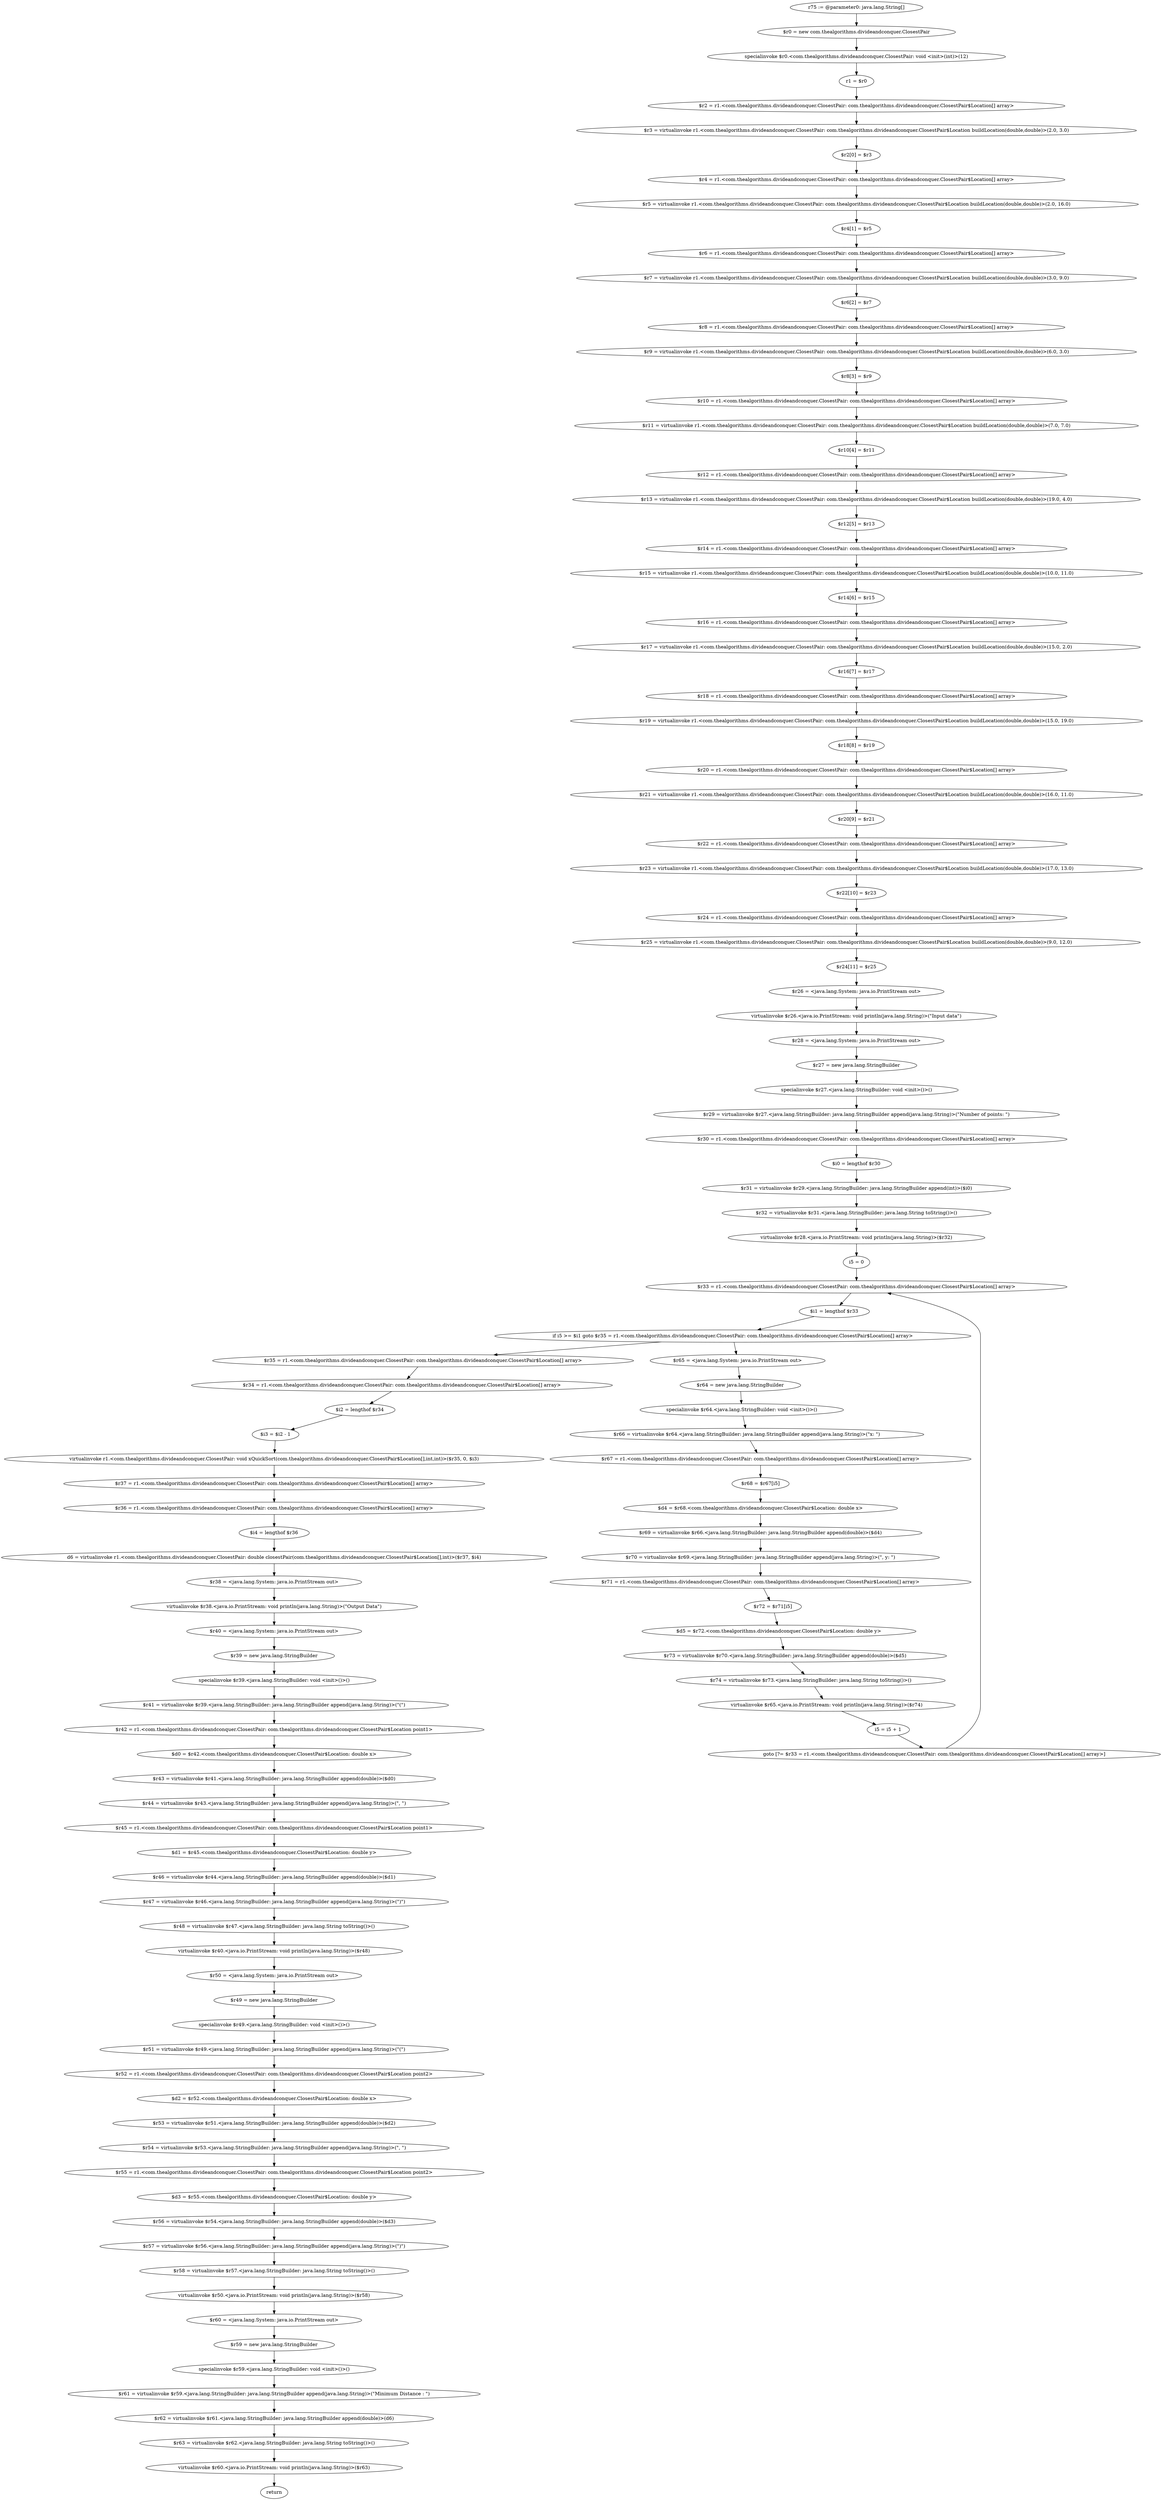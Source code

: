 digraph "unitGraph" {
    "r75 := @parameter0: java.lang.String[]"
    "$r0 = new com.thealgorithms.divideandconquer.ClosestPair"
    "specialinvoke $r0.<com.thealgorithms.divideandconquer.ClosestPair: void <init>(int)>(12)"
    "r1 = $r0"
    "$r2 = r1.<com.thealgorithms.divideandconquer.ClosestPair: com.thealgorithms.divideandconquer.ClosestPair$Location[] array>"
    "$r3 = virtualinvoke r1.<com.thealgorithms.divideandconquer.ClosestPair: com.thealgorithms.divideandconquer.ClosestPair$Location buildLocation(double,double)>(2.0, 3.0)"
    "$r2[0] = $r3"
    "$r4 = r1.<com.thealgorithms.divideandconquer.ClosestPair: com.thealgorithms.divideandconquer.ClosestPair$Location[] array>"
    "$r5 = virtualinvoke r1.<com.thealgorithms.divideandconquer.ClosestPair: com.thealgorithms.divideandconquer.ClosestPair$Location buildLocation(double,double)>(2.0, 16.0)"
    "$r4[1] = $r5"
    "$r6 = r1.<com.thealgorithms.divideandconquer.ClosestPair: com.thealgorithms.divideandconquer.ClosestPair$Location[] array>"
    "$r7 = virtualinvoke r1.<com.thealgorithms.divideandconquer.ClosestPair: com.thealgorithms.divideandconquer.ClosestPair$Location buildLocation(double,double)>(3.0, 9.0)"
    "$r6[2] = $r7"
    "$r8 = r1.<com.thealgorithms.divideandconquer.ClosestPair: com.thealgorithms.divideandconquer.ClosestPair$Location[] array>"
    "$r9 = virtualinvoke r1.<com.thealgorithms.divideandconquer.ClosestPair: com.thealgorithms.divideandconquer.ClosestPair$Location buildLocation(double,double)>(6.0, 3.0)"
    "$r8[3] = $r9"
    "$r10 = r1.<com.thealgorithms.divideandconquer.ClosestPair: com.thealgorithms.divideandconquer.ClosestPair$Location[] array>"
    "$r11 = virtualinvoke r1.<com.thealgorithms.divideandconquer.ClosestPair: com.thealgorithms.divideandconquer.ClosestPair$Location buildLocation(double,double)>(7.0, 7.0)"
    "$r10[4] = $r11"
    "$r12 = r1.<com.thealgorithms.divideandconquer.ClosestPair: com.thealgorithms.divideandconquer.ClosestPair$Location[] array>"
    "$r13 = virtualinvoke r1.<com.thealgorithms.divideandconquer.ClosestPair: com.thealgorithms.divideandconquer.ClosestPair$Location buildLocation(double,double)>(19.0, 4.0)"
    "$r12[5] = $r13"
    "$r14 = r1.<com.thealgorithms.divideandconquer.ClosestPair: com.thealgorithms.divideandconquer.ClosestPair$Location[] array>"
    "$r15 = virtualinvoke r1.<com.thealgorithms.divideandconquer.ClosestPair: com.thealgorithms.divideandconquer.ClosestPair$Location buildLocation(double,double)>(10.0, 11.0)"
    "$r14[6] = $r15"
    "$r16 = r1.<com.thealgorithms.divideandconquer.ClosestPair: com.thealgorithms.divideandconquer.ClosestPair$Location[] array>"
    "$r17 = virtualinvoke r1.<com.thealgorithms.divideandconquer.ClosestPair: com.thealgorithms.divideandconquer.ClosestPair$Location buildLocation(double,double)>(15.0, 2.0)"
    "$r16[7] = $r17"
    "$r18 = r1.<com.thealgorithms.divideandconquer.ClosestPair: com.thealgorithms.divideandconquer.ClosestPair$Location[] array>"
    "$r19 = virtualinvoke r1.<com.thealgorithms.divideandconquer.ClosestPair: com.thealgorithms.divideandconquer.ClosestPair$Location buildLocation(double,double)>(15.0, 19.0)"
    "$r18[8] = $r19"
    "$r20 = r1.<com.thealgorithms.divideandconquer.ClosestPair: com.thealgorithms.divideandconquer.ClosestPair$Location[] array>"
    "$r21 = virtualinvoke r1.<com.thealgorithms.divideandconquer.ClosestPair: com.thealgorithms.divideandconquer.ClosestPair$Location buildLocation(double,double)>(16.0, 11.0)"
    "$r20[9] = $r21"
    "$r22 = r1.<com.thealgorithms.divideandconquer.ClosestPair: com.thealgorithms.divideandconquer.ClosestPair$Location[] array>"
    "$r23 = virtualinvoke r1.<com.thealgorithms.divideandconquer.ClosestPair: com.thealgorithms.divideandconquer.ClosestPair$Location buildLocation(double,double)>(17.0, 13.0)"
    "$r22[10] = $r23"
    "$r24 = r1.<com.thealgorithms.divideandconquer.ClosestPair: com.thealgorithms.divideandconquer.ClosestPair$Location[] array>"
    "$r25 = virtualinvoke r1.<com.thealgorithms.divideandconquer.ClosestPair: com.thealgorithms.divideandconquer.ClosestPair$Location buildLocation(double,double)>(9.0, 12.0)"
    "$r24[11] = $r25"
    "$r26 = <java.lang.System: java.io.PrintStream out>"
    "virtualinvoke $r26.<java.io.PrintStream: void println(java.lang.String)>(\"Input data\")"
    "$r28 = <java.lang.System: java.io.PrintStream out>"
    "$r27 = new java.lang.StringBuilder"
    "specialinvoke $r27.<java.lang.StringBuilder: void <init>()>()"
    "$r29 = virtualinvoke $r27.<java.lang.StringBuilder: java.lang.StringBuilder append(java.lang.String)>(\"Number of points: \")"
    "$r30 = r1.<com.thealgorithms.divideandconquer.ClosestPair: com.thealgorithms.divideandconquer.ClosestPair$Location[] array>"
    "$i0 = lengthof $r30"
    "$r31 = virtualinvoke $r29.<java.lang.StringBuilder: java.lang.StringBuilder append(int)>($i0)"
    "$r32 = virtualinvoke $r31.<java.lang.StringBuilder: java.lang.String toString()>()"
    "virtualinvoke $r28.<java.io.PrintStream: void println(java.lang.String)>($r32)"
    "i5 = 0"
    "$r33 = r1.<com.thealgorithms.divideandconquer.ClosestPair: com.thealgorithms.divideandconquer.ClosestPair$Location[] array>"
    "$i1 = lengthof $r33"
    "if i5 >= $i1 goto $r35 = r1.<com.thealgorithms.divideandconquer.ClosestPair: com.thealgorithms.divideandconquer.ClosestPair$Location[] array>"
    "$r65 = <java.lang.System: java.io.PrintStream out>"
    "$r64 = new java.lang.StringBuilder"
    "specialinvoke $r64.<java.lang.StringBuilder: void <init>()>()"
    "$r66 = virtualinvoke $r64.<java.lang.StringBuilder: java.lang.StringBuilder append(java.lang.String)>(\"x: \")"
    "$r67 = r1.<com.thealgorithms.divideandconquer.ClosestPair: com.thealgorithms.divideandconquer.ClosestPair$Location[] array>"
    "$r68 = $r67[i5]"
    "$d4 = $r68.<com.thealgorithms.divideandconquer.ClosestPair$Location: double x>"
    "$r69 = virtualinvoke $r66.<java.lang.StringBuilder: java.lang.StringBuilder append(double)>($d4)"
    "$r70 = virtualinvoke $r69.<java.lang.StringBuilder: java.lang.StringBuilder append(java.lang.String)>(\", y: \")"
    "$r71 = r1.<com.thealgorithms.divideandconquer.ClosestPair: com.thealgorithms.divideandconquer.ClosestPair$Location[] array>"
    "$r72 = $r71[i5]"
    "$d5 = $r72.<com.thealgorithms.divideandconquer.ClosestPair$Location: double y>"
    "$r73 = virtualinvoke $r70.<java.lang.StringBuilder: java.lang.StringBuilder append(double)>($d5)"
    "$r74 = virtualinvoke $r73.<java.lang.StringBuilder: java.lang.String toString()>()"
    "virtualinvoke $r65.<java.io.PrintStream: void println(java.lang.String)>($r74)"
    "i5 = i5 + 1"
    "goto [?= $r33 = r1.<com.thealgorithms.divideandconquer.ClosestPair: com.thealgorithms.divideandconquer.ClosestPair$Location[] array>]"
    "$r35 = r1.<com.thealgorithms.divideandconquer.ClosestPair: com.thealgorithms.divideandconquer.ClosestPair$Location[] array>"
    "$r34 = r1.<com.thealgorithms.divideandconquer.ClosestPair: com.thealgorithms.divideandconquer.ClosestPair$Location[] array>"
    "$i2 = lengthof $r34"
    "$i3 = $i2 - 1"
    "virtualinvoke r1.<com.thealgorithms.divideandconquer.ClosestPair: void xQuickSort(com.thealgorithms.divideandconquer.ClosestPair$Location[],int,int)>($r35, 0, $i3)"
    "$r37 = r1.<com.thealgorithms.divideandconquer.ClosestPair: com.thealgorithms.divideandconquer.ClosestPair$Location[] array>"
    "$r36 = r1.<com.thealgorithms.divideandconquer.ClosestPair: com.thealgorithms.divideandconquer.ClosestPair$Location[] array>"
    "$i4 = lengthof $r36"
    "d6 = virtualinvoke r1.<com.thealgorithms.divideandconquer.ClosestPair: double closestPair(com.thealgorithms.divideandconquer.ClosestPair$Location[],int)>($r37, $i4)"
    "$r38 = <java.lang.System: java.io.PrintStream out>"
    "virtualinvoke $r38.<java.io.PrintStream: void println(java.lang.String)>(\"Output Data\")"
    "$r40 = <java.lang.System: java.io.PrintStream out>"
    "$r39 = new java.lang.StringBuilder"
    "specialinvoke $r39.<java.lang.StringBuilder: void <init>()>()"
    "$r41 = virtualinvoke $r39.<java.lang.StringBuilder: java.lang.StringBuilder append(java.lang.String)>(\"(\")"
    "$r42 = r1.<com.thealgorithms.divideandconquer.ClosestPair: com.thealgorithms.divideandconquer.ClosestPair$Location point1>"
    "$d0 = $r42.<com.thealgorithms.divideandconquer.ClosestPair$Location: double x>"
    "$r43 = virtualinvoke $r41.<java.lang.StringBuilder: java.lang.StringBuilder append(double)>($d0)"
    "$r44 = virtualinvoke $r43.<java.lang.StringBuilder: java.lang.StringBuilder append(java.lang.String)>(\", \")"
    "$r45 = r1.<com.thealgorithms.divideandconquer.ClosestPair: com.thealgorithms.divideandconquer.ClosestPair$Location point1>"
    "$d1 = $r45.<com.thealgorithms.divideandconquer.ClosestPair$Location: double y>"
    "$r46 = virtualinvoke $r44.<java.lang.StringBuilder: java.lang.StringBuilder append(double)>($d1)"
    "$r47 = virtualinvoke $r46.<java.lang.StringBuilder: java.lang.StringBuilder append(java.lang.String)>(\")\")"
    "$r48 = virtualinvoke $r47.<java.lang.StringBuilder: java.lang.String toString()>()"
    "virtualinvoke $r40.<java.io.PrintStream: void println(java.lang.String)>($r48)"
    "$r50 = <java.lang.System: java.io.PrintStream out>"
    "$r49 = new java.lang.StringBuilder"
    "specialinvoke $r49.<java.lang.StringBuilder: void <init>()>()"
    "$r51 = virtualinvoke $r49.<java.lang.StringBuilder: java.lang.StringBuilder append(java.lang.String)>(\"(\")"
    "$r52 = r1.<com.thealgorithms.divideandconquer.ClosestPair: com.thealgorithms.divideandconquer.ClosestPair$Location point2>"
    "$d2 = $r52.<com.thealgorithms.divideandconquer.ClosestPair$Location: double x>"
    "$r53 = virtualinvoke $r51.<java.lang.StringBuilder: java.lang.StringBuilder append(double)>($d2)"
    "$r54 = virtualinvoke $r53.<java.lang.StringBuilder: java.lang.StringBuilder append(java.lang.String)>(\", \")"
    "$r55 = r1.<com.thealgorithms.divideandconquer.ClosestPair: com.thealgorithms.divideandconquer.ClosestPair$Location point2>"
    "$d3 = $r55.<com.thealgorithms.divideandconquer.ClosestPair$Location: double y>"
    "$r56 = virtualinvoke $r54.<java.lang.StringBuilder: java.lang.StringBuilder append(double)>($d3)"
    "$r57 = virtualinvoke $r56.<java.lang.StringBuilder: java.lang.StringBuilder append(java.lang.String)>(\")\")"
    "$r58 = virtualinvoke $r57.<java.lang.StringBuilder: java.lang.String toString()>()"
    "virtualinvoke $r50.<java.io.PrintStream: void println(java.lang.String)>($r58)"
    "$r60 = <java.lang.System: java.io.PrintStream out>"
    "$r59 = new java.lang.StringBuilder"
    "specialinvoke $r59.<java.lang.StringBuilder: void <init>()>()"
    "$r61 = virtualinvoke $r59.<java.lang.StringBuilder: java.lang.StringBuilder append(java.lang.String)>(\"Minimum Distance : \")"
    "$r62 = virtualinvoke $r61.<java.lang.StringBuilder: java.lang.StringBuilder append(double)>(d6)"
    "$r63 = virtualinvoke $r62.<java.lang.StringBuilder: java.lang.String toString()>()"
    "virtualinvoke $r60.<java.io.PrintStream: void println(java.lang.String)>($r63)"
    "return"
    "r75 := @parameter0: java.lang.String[]"->"$r0 = new com.thealgorithms.divideandconquer.ClosestPair";
    "$r0 = new com.thealgorithms.divideandconquer.ClosestPair"->"specialinvoke $r0.<com.thealgorithms.divideandconquer.ClosestPair: void <init>(int)>(12)";
    "specialinvoke $r0.<com.thealgorithms.divideandconquer.ClosestPair: void <init>(int)>(12)"->"r1 = $r0";
    "r1 = $r0"->"$r2 = r1.<com.thealgorithms.divideandconquer.ClosestPair: com.thealgorithms.divideandconquer.ClosestPair$Location[] array>";
    "$r2 = r1.<com.thealgorithms.divideandconquer.ClosestPair: com.thealgorithms.divideandconquer.ClosestPair$Location[] array>"->"$r3 = virtualinvoke r1.<com.thealgorithms.divideandconquer.ClosestPair: com.thealgorithms.divideandconquer.ClosestPair$Location buildLocation(double,double)>(2.0, 3.0)";
    "$r3 = virtualinvoke r1.<com.thealgorithms.divideandconquer.ClosestPair: com.thealgorithms.divideandconquer.ClosestPair$Location buildLocation(double,double)>(2.0, 3.0)"->"$r2[0] = $r3";
    "$r2[0] = $r3"->"$r4 = r1.<com.thealgorithms.divideandconquer.ClosestPair: com.thealgorithms.divideandconquer.ClosestPair$Location[] array>";
    "$r4 = r1.<com.thealgorithms.divideandconquer.ClosestPair: com.thealgorithms.divideandconquer.ClosestPair$Location[] array>"->"$r5 = virtualinvoke r1.<com.thealgorithms.divideandconquer.ClosestPair: com.thealgorithms.divideandconquer.ClosestPair$Location buildLocation(double,double)>(2.0, 16.0)";
    "$r5 = virtualinvoke r1.<com.thealgorithms.divideandconquer.ClosestPair: com.thealgorithms.divideandconquer.ClosestPair$Location buildLocation(double,double)>(2.0, 16.0)"->"$r4[1] = $r5";
    "$r4[1] = $r5"->"$r6 = r1.<com.thealgorithms.divideandconquer.ClosestPair: com.thealgorithms.divideandconquer.ClosestPair$Location[] array>";
    "$r6 = r1.<com.thealgorithms.divideandconquer.ClosestPair: com.thealgorithms.divideandconquer.ClosestPair$Location[] array>"->"$r7 = virtualinvoke r1.<com.thealgorithms.divideandconquer.ClosestPair: com.thealgorithms.divideandconquer.ClosestPair$Location buildLocation(double,double)>(3.0, 9.0)";
    "$r7 = virtualinvoke r1.<com.thealgorithms.divideandconquer.ClosestPair: com.thealgorithms.divideandconquer.ClosestPair$Location buildLocation(double,double)>(3.0, 9.0)"->"$r6[2] = $r7";
    "$r6[2] = $r7"->"$r8 = r1.<com.thealgorithms.divideandconquer.ClosestPair: com.thealgorithms.divideandconquer.ClosestPair$Location[] array>";
    "$r8 = r1.<com.thealgorithms.divideandconquer.ClosestPair: com.thealgorithms.divideandconquer.ClosestPair$Location[] array>"->"$r9 = virtualinvoke r1.<com.thealgorithms.divideandconquer.ClosestPair: com.thealgorithms.divideandconquer.ClosestPair$Location buildLocation(double,double)>(6.0, 3.0)";
    "$r9 = virtualinvoke r1.<com.thealgorithms.divideandconquer.ClosestPair: com.thealgorithms.divideandconquer.ClosestPair$Location buildLocation(double,double)>(6.0, 3.0)"->"$r8[3] = $r9";
    "$r8[3] = $r9"->"$r10 = r1.<com.thealgorithms.divideandconquer.ClosestPair: com.thealgorithms.divideandconquer.ClosestPair$Location[] array>";
    "$r10 = r1.<com.thealgorithms.divideandconquer.ClosestPair: com.thealgorithms.divideandconquer.ClosestPair$Location[] array>"->"$r11 = virtualinvoke r1.<com.thealgorithms.divideandconquer.ClosestPair: com.thealgorithms.divideandconquer.ClosestPair$Location buildLocation(double,double)>(7.0, 7.0)";
    "$r11 = virtualinvoke r1.<com.thealgorithms.divideandconquer.ClosestPair: com.thealgorithms.divideandconquer.ClosestPair$Location buildLocation(double,double)>(7.0, 7.0)"->"$r10[4] = $r11";
    "$r10[4] = $r11"->"$r12 = r1.<com.thealgorithms.divideandconquer.ClosestPair: com.thealgorithms.divideandconquer.ClosestPair$Location[] array>";
    "$r12 = r1.<com.thealgorithms.divideandconquer.ClosestPair: com.thealgorithms.divideandconquer.ClosestPair$Location[] array>"->"$r13 = virtualinvoke r1.<com.thealgorithms.divideandconquer.ClosestPair: com.thealgorithms.divideandconquer.ClosestPair$Location buildLocation(double,double)>(19.0, 4.0)";
    "$r13 = virtualinvoke r1.<com.thealgorithms.divideandconquer.ClosestPair: com.thealgorithms.divideandconquer.ClosestPair$Location buildLocation(double,double)>(19.0, 4.0)"->"$r12[5] = $r13";
    "$r12[5] = $r13"->"$r14 = r1.<com.thealgorithms.divideandconquer.ClosestPair: com.thealgorithms.divideandconquer.ClosestPair$Location[] array>";
    "$r14 = r1.<com.thealgorithms.divideandconquer.ClosestPair: com.thealgorithms.divideandconquer.ClosestPair$Location[] array>"->"$r15 = virtualinvoke r1.<com.thealgorithms.divideandconquer.ClosestPair: com.thealgorithms.divideandconquer.ClosestPair$Location buildLocation(double,double)>(10.0, 11.0)";
    "$r15 = virtualinvoke r1.<com.thealgorithms.divideandconquer.ClosestPair: com.thealgorithms.divideandconquer.ClosestPair$Location buildLocation(double,double)>(10.0, 11.0)"->"$r14[6] = $r15";
    "$r14[6] = $r15"->"$r16 = r1.<com.thealgorithms.divideandconquer.ClosestPair: com.thealgorithms.divideandconquer.ClosestPair$Location[] array>";
    "$r16 = r1.<com.thealgorithms.divideandconquer.ClosestPair: com.thealgorithms.divideandconquer.ClosestPair$Location[] array>"->"$r17 = virtualinvoke r1.<com.thealgorithms.divideandconquer.ClosestPair: com.thealgorithms.divideandconquer.ClosestPair$Location buildLocation(double,double)>(15.0, 2.0)";
    "$r17 = virtualinvoke r1.<com.thealgorithms.divideandconquer.ClosestPair: com.thealgorithms.divideandconquer.ClosestPair$Location buildLocation(double,double)>(15.0, 2.0)"->"$r16[7] = $r17";
    "$r16[7] = $r17"->"$r18 = r1.<com.thealgorithms.divideandconquer.ClosestPair: com.thealgorithms.divideandconquer.ClosestPair$Location[] array>";
    "$r18 = r1.<com.thealgorithms.divideandconquer.ClosestPair: com.thealgorithms.divideandconquer.ClosestPair$Location[] array>"->"$r19 = virtualinvoke r1.<com.thealgorithms.divideandconquer.ClosestPair: com.thealgorithms.divideandconquer.ClosestPair$Location buildLocation(double,double)>(15.0, 19.0)";
    "$r19 = virtualinvoke r1.<com.thealgorithms.divideandconquer.ClosestPair: com.thealgorithms.divideandconquer.ClosestPair$Location buildLocation(double,double)>(15.0, 19.0)"->"$r18[8] = $r19";
    "$r18[8] = $r19"->"$r20 = r1.<com.thealgorithms.divideandconquer.ClosestPair: com.thealgorithms.divideandconquer.ClosestPair$Location[] array>";
    "$r20 = r1.<com.thealgorithms.divideandconquer.ClosestPair: com.thealgorithms.divideandconquer.ClosestPair$Location[] array>"->"$r21 = virtualinvoke r1.<com.thealgorithms.divideandconquer.ClosestPair: com.thealgorithms.divideandconquer.ClosestPair$Location buildLocation(double,double)>(16.0, 11.0)";
    "$r21 = virtualinvoke r1.<com.thealgorithms.divideandconquer.ClosestPair: com.thealgorithms.divideandconquer.ClosestPair$Location buildLocation(double,double)>(16.0, 11.0)"->"$r20[9] = $r21";
    "$r20[9] = $r21"->"$r22 = r1.<com.thealgorithms.divideandconquer.ClosestPair: com.thealgorithms.divideandconquer.ClosestPair$Location[] array>";
    "$r22 = r1.<com.thealgorithms.divideandconquer.ClosestPair: com.thealgorithms.divideandconquer.ClosestPair$Location[] array>"->"$r23 = virtualinvoke r1.<com.thealgorithms.divideandconquer.ClosestPair: com.thealgorithms.divideandconquer.ClosestPair$Location buildLocation(double,double)>(17.0, 13.0)";
    "$r23 = virtualinvoke r1.<com.thealgorithms.divideandconquer.ClosestPair: com.thealgorithms.divideandconquer.ClosestPair$Location buildLocation(double,double)>(17.0, 13.0)"->"$r22[10] = $r23";
    "$r22[10] = $r23"->"$r24 = r1.<com.thealgorithms.divideandconquer.ClosestPair: com.thealgorithms.divideandconquer.ClosestPair$Location[] array>";
    "$r24 = r1.<com.thealgorithms.divideandconquer.ClosestPair: com.thealgorithms.divideandconquer.ClosestPair$Location[] array>"->"$r25 = virtualinvoke r1.<com.thealgorithms.divideandconquer.ClosestPair: com.thealgorithms.divideandconquer.ClosestPair$Location buildLocation(double,double)>(9.0, 12.0)";
    "$r25 = virtualinvoke r1.<com.thealgorithms.divideandconquer.ClosestPair: com.thealgorithms.divideandconquer.ClosestPair$Location buildLocation(double,double)>(9.0, 12.0)"->"$r24[11] = $r25";
    "$r24[11] = $r25"->"$r26 = <java.lang.System: java.io.PrintStream out>";
    "$r26 = <java.lang.System: java.io.PrintStream out>"->"virtualinvoke $r26.<java.io.PrintStream: void println(java.lang.String)>(\"Input data\")";
    "virtualinvoke $r26.<java.io.PrintStream: void println(java.lang.String)>(\"Input data\")"->"$r28 = <java.lang.System: java.io.PrintStream out>";
    "$r28 = <java.lang.System: java.io.PrintStream out>"->"$r27 = new java.lang.StringBuilder";
    "$r27 = new java.lang.StringBuilder"->"specialinvoke $r27.<java.lang.StringBuilder: void <init>()>()";
    "specialinvoke $r27.<java.lang.StringBuilder: void <init>()>()"->"$r29 = virtualinvoke $r27.<java.lang.StringBuilder: java.lang.StringBuilder append(java.lang.String)>(\"Number of points: \")";
    "$r29 = virtualinvoke $r27.<java.lang.StringBuilder: java.lang.StringBuilder append(java.lang.String)>(\"Number of points: \")"->"$r30 = r1.<com.thealgorithms.divideandconquer.ClosestPair: com.thealgorithms.divideandconquer.ClosestPair$Location[] array>";
    "$r30 = r1.<com.thealgorithms.divideandconquer.ClosestPair: com.thealgorithms.divideandconquer.ClosestPair$Location[] array>"->"$i0 = lengthof $r30";
    "$i0 = lengthof $r30"->"$r31 = virtualinvoke $r29.<java.lang.StringBuilder: java.lang.StringBuilder append(int)>($i0)";
    "$r31 = virtualinvoke $r29.<java.lang.StringBuilder: java.lang.StringBuilder append(int)>($i0)"->"$r32 = virtualinvoke $r31.<java.lang.StringBuilder: java.lang.String toString()>()";
    "$r32 = virtualinvoke $r31.<java.lang.StringBuilder: java.lang.String toString()>()"->"virtualinvoke $r28.<java.io.PrintStream: void println(java.lang.String)>($r32)";
    "virtualinvoke $r28.<java.io.PrintStream: void println(java.lang.String)>($r32)"->"i5 = 0";
    "i5 = 0"->"$r33 = r1.<com.thealgorithms.divideandconquer.ClosestPair: com.thealgorithms.divideandconquer.ClosestPair$Location[] array>";
    "$r33 = r1.<com.thealgorithms.divideandconquer.ClosestPair: com.thealgorithms.divideandconquer.ClosestPair$Location[] array>"->"$i1 = lengthof $r33";
    "$i1 = lengthof $r33"->"if i5 >= $i1 goto $r35 = r1.<com.thealgorithms.divideandconquer.ClosestPair: com.thealgorithms.divideandconquer.ClosestPair$Location[] array>";
    "if i5 >= $i1 goto $r35 = r1.<com.thealgorithms.divideandconquer.ClosestPair: com.thealgorithms.divideandconquer.ClosestPair$Location[] array>"->"$r65 = <java.lang.System: java.io.PrintStream out>";
    "if i5 >= $i1 goto $r35 = r1.<com.thealgorithms.divideandconquer.ClosestPair: com.thealgorithms.divideandconquer.ClosestPair$Location[] array>"->"$r35 = r1.<com.thealgorithms.divideandconquer.ClosestPair: com.thealgorithms.divideandconquer.ClosestPair$Location[] array>";
    "$r65 = <java.lang.System: java.io.PrintStream out>"->"$r64 = new java.lang.StringBuilder";
    "$r64 = new java.lang.StringBuilder"->"specialinvoke $r64.<java.lang.StringBuilder: void <init>()>()";
    "specialinvoke $r64.<java.lang.StringBuilder: void <init>()>()"->"$r66 = virtualinvoke $r64.<java.lang.StringBuilder: java.lang.StringBuilder append(java.lang.String)>(\"x: \")";
    "$r66 = virtualinvoke $r64.<java.lang.StringBuilder: java.lang.StringBuilder append(java.lang.String)>(\"x: \")"->"$r67 = r1.<com.thealgorithms.divideandconquer.ClosestPair: com.thealgorithms.divideandconquer.ClosestPair$Location[] array>";
    "$r67 = r1.<com.thealgorithms.divideandconquer.ClosestPair: com.thealgorithms.divideandconquer.ClosestPair$Location[] array>"->"$r68 = $r67[i5]";
    "$r68 = $r67[i5]"->"$d4 = $r68.<com.thealgorithms.divideandconquer.ClosestPair$Location: double x>";
    "$d4 = $r68.<com.thealgorithms.divideandconquer.ClosestPair$Location: double x>"->"$r69 = virtualinvoke $r66.<java.lang.StringBuilder: java.lang.StringBuilder append(double)>($d4)";
    "$r69 = virtualinvoke $r66.<java.lang.StringBuilder: java.lang.StringBuilder append(double)>($d4)"->"$r70 = virtualinvoke $r69.<java.lang.StringBuilder: java.lang.StringBuilder append(java.lang.String)>(\", y: \")";
    "$r70 = virtualinvoke $r69.<java.lang.StringBuilder: java.lang.StringBuilder append(java.lang.String)>(\", y: \")"->"$r71 = r1.<com.thealgorithms.divideandconquer.ClosestPair: com.thealgorithms.divideandconquer.ClosestPair$Location[] array>";
    "$r71 = r1.<com.thealgorithms.divideandconquer.ClosestPair: com.thealgorithms.divideandconquer.ClosestPair$Location[] array>"->"$r72 = $r71[i5]";
    "$r72 = $r71[i5]"->"$d5 = $r72.<com.thealgorithms.divideandconquer.ClosestPair$Location: double y>";
    "$d5 = $r72.<com.thealgorithms.divideandconquer.ClosestPair$Location: double y>"->"$r73 = virtualinvoke $r70.<java.lang.StringBuilder: java.lang.StringBuilder append(double)>($d5)";
    "$r73 = virtualinvoke $r70.<java.lang.StringBuilder: java.lang.StringBuilder append(double)>($d5)"->"$r74 = virtualinvoke $r73.<java.lang.StringBuilder: java.lang.String toString()>()";
    "$r74 = virtualinvoke $r73.<java.lang.StringBuilder: java.lang.String toString()>()"->"virtualinvoke $r65.<java.io.PrintStream: void println(java.lang.String)>($r74)";
    "virtualinvoke $r65.<java.io.PrintStream: void println(java.lang.String)>($r74)"->"i5 = i5 + 1";
    "i5 = i5 + 1"->"goto [?= $r33 = r1.<com.thealgorithms.divideandconquer.ClosestPair: com.thealgorithms.divideandconquer.ClosestPair$Location[] array>]";
    "goto [?= $r33 = r1.<com.thealgorithms.divideandconquer.ClosestPair: com.thealgorithms.divideandconquer.ClosestPair$Location[] array>]"->"$r33 = r1.<com.thealgorithms.divideandconquer.ClosestPair: com.thealgorithms.divideandconquer.ClosestPair$Location[] array>";
    "$r35 = r1.<com.thealgorithms.divideandconquer.ClosestPair: com.thealgorithms.divideandconquer.ClosestPair$Location[] array>"->"$r34 = r1.<com.thealgorithms.divideandconquer.ClosestPair: com.thealgorithms.divideandconquer.ClosestPair$Location[] array>";
    "$r34 = r1.<com.thealgorithms.divideandconquer.ClosestPair: com.thealgorithms.divideandconquer.ClosestPair$Location[] array>"->"$i2 = lengthof $r34";
    "$i2 = lengthof $r34"->"$i3 = $i2 - 1";
    "$i3 = $i2 - 1"->"virtualinvoke r1.<com.thealgorithms.divideandconquer.ClosestPair: void xQuickSort(com.thealgorithms.divideandconquer.ClosestPair$Location[],int,int)>($r35, 0, $i3)";
    "virtualinvoke r1.<com.thealgorithms.divideandconquer.ClosestPair: void xQuickSort(com.thealgorithms.divideandconquer.ClosestPair$Location[],int,int)>($r35, 0, $i3)"->"$r37 = r1.<com.thealgorithms.divideandconquer.ClosestPair: com.thealgorithms.divideandconquer.ClosestPair$Location[] array>";
    "$r37 = r1.<com.thealgorithms.divideandconquer.ClosestPair: com.thealgorithms.divideandconquer.ClosestPair$Location[] array>"->"$r36 = r1.<com.thealgorithms.divideandconquer.ClosestPair: com.thealgorithms.divideandconquer.ClosestPair$Location[] array>";
    "$r36 = r1.<com.thealgorithms.divideandconquer.ClosestPair: com.thealgorithms.divideandconquer.ClosestPair$Location[] array>"->"$i4 = lengthof $r36";
    "$i4 = lengthof $r36"->"d6 = virtualinvoke r1.<com.thealgorithms.divideandconquer.ClosestPair: double closestPair(com.thealgorithms.divideandconquer.ClosestPair$Location[],int)>($r37, $i4)";
    "d6 = virtualinvoke r1.<com.thealgorithms.divideandconquer.ClosestPair: double closestPair(com.thealgorithms.divideandconquer.ClosestPair$Location[],int)>($r37, $i4)"->"$r38 = <java.lang.System: java.io.PrintStream out>";
    "$r38 = <java.lang.System: java.io.PrintStream out>"->"virtualinvoke $r38.<java.io.PrintStream: void println(java.lang.String)>(\"Output Data\")";
    "virtualinvoke $r38.<java.io.PrintStream: void println(java.lang.String)>(\"Output Data\")"->"$r40 = <java.lang.System: java.io.PrintStream out>";
    "$r40 = <java.lang.System: java.io.PrintStream out>"->"$r39 = new java.lang.StringBuilder";
    "$r39 = new java.lang.StringBuilder"->"specialinvoke $r39.<java.lang.StringBuilder: void <init>()>()";
    "specialinvoke $r39.<java.lang.StringBuilder: void <init>()>()"->"$r41 = virtualinvoke $r39.<java.lang.StringBuilder: java.lang.StringBuilder append(java.lang.String)>(\"(\")";
    "$r41 = virtualinvoke $r39.<java.lang.StringBuilder: java.lang.StringBuilder append(java.lang.String)>(\"(\")"->"$r42 = r1.<com.thealgorithms.divideandconquer.ClosestPair: com.thealgorithms.divideandconquer.ClosestPair$Location point1>";
    "$r42 = r1.<com.thealgorithms.divideandconquer.ClosestPair: com.thealgorithms.divideandconquer.ClosestPair$Location point1>"->"$d0 = $r42.<com.thealgorithms.divideandconquer.ClosestPair$Location: double x>";
    "$d0 = $r42.<com.thealgorithms.divideandconquer.ClosestPair$Location: double x>"->"$r43 = virtualinvoke $r41.<java.lang.StringBuilder: java.lang.StringBuilder append(double)>($d0)";
    "$r43 = virtualinvoke $r41.<java.lang.StringBuilder: java.lang.StringBuilder append(double)>($d0)"->"$r44 = virtualinvoke $r43.<java.lang.StringBuilder: java.lang.StringBuilder append(java.lang.String)>(\", \")";
    "$r44 = virtualinvoke $r43.<java.lang.StringBuilder: java.lang.StringBuilder append(java.lang.String)>(\", \")"->"$r45 = r1.<com.thealgorithms.divideandconquer.ClosestPair: com.thealgorithms.divideandconquer.ClosestPair$Location point1>";
    "$r45 = r1.<com.thealgorithms.divideandconquer.ClosestPair: com.thealgorithms.divideandconquer.ClosestPair$Location point1>"->"$d1 = $r45.<com.thealgorithms.divideandconquer.ClosestPair$Location: double y>";
    "$d1 = $r45.<com.thealgorithms.divideandconquer.ClosestPair$Location: double y>"->"$r46 = virtualinvoke $r44.<java.lang.StringBuilder: java.lang.StringBuilder append(double)>($d1)";
    "$r46 = virtualinvoke $r44.<java.lang.StringBuilder: java.lang.StringBuilder append(double)>($d1)"->"$r47 = virtualinvoke $r46.<java.lang.StringBuilder: java.lang.StringBuilder append(java.lang.String)>(\")\")";
    "$r47 = virtualinvoke $r46.<java.lang.StringBuilder: java.lang.StringBuilder append(java.lang.String)>(\")\")"->"$r48 = virtualinvoke $r47.<java.lang.StringBuilder: java.lang.String toString()>()";
    "$r48 = virtualinvoke $r47.<java.lang.StringBuilder: java.lang.String toString()>()"->"virtualinvoke $r40.<java.io.PrintStream: void println(java.lang.String)>($r48)";
    "virtualinvoke $r40.<java.io.PrintStream: void println(java.lang.String)>($r48)"->"$r50 = <java.lang.System: java.io.PrintStream out>";
    "$r50 = <java.lang.System: java.io.PrintStream out>"->"$r49 = new java.lang.StringBuilder";
    "$r49 = new java.lang.StringBuilder"->"specialinvoke $r49.<java.lang.StringBuilder: void <init>()>()";
    "specialinvoke $r49.<java.lang.StringBuilder: void <init>()>()"->"$r51 = virtualinvoke $r49.<java.lang.StringBuilder: java.lang.StringBuilder append(java.lang.String)>(\"(\")";
    "$r51 = virtualinvoke $r49.<java.lang.StringBuilder: java.lang.StringBuilder append(java.lang.String)>(\"(\")"->"$r52 = r1.<com.thealgorithms.divideandconquer.ClosestPair: com.thealgorithms.divideandconquer.ClosestPair$Location point2>";
    "$r52 = r1.<com.thealgorithms.divideandconquer.ClosestPair: com.thealgorithms.divideandconquer.ClosestPair$Location point2>"->"$d2 = $r52.<com.thealgorithms.divideandconquer.ClosestPair$Location: double x>";
    "$d2 = $r52.<com.thealgorithms.divideandconquer.ClosestPair$Location: double x>"->"$r53 = virtualinvoke $r51.<java.lang.StringBuilder: java.lang.StringBuilder append(double)>($d2)";
    "$r53 = virtualinvoke $r51.<java.lang.StringBuilder: java.lang.StringBuilder append(double)>($d2)"->"$r54 = virtualinvoke $r53.<java.lang.StringBuilder: java.lang.StringBuilder append(java.lang.String)>(\", \")";
    "$r54 = virtualinvoke $r53.<java.lang.StringBuilder: java.lang.StringBuilder append(java.lang.String)>(\", \")"->"$r55 = r1.<com.thealgorithms.divideandconquer.ClosestPair: com.thealgorithms.divideandconquer.ClosestPair$Location point2>";
    "$r55 = r1.<com.thealgorithms.divideandconquer.ClosestPair: com.thealgorithms.divideandconquer.ClosestPair$Location point2>"->"$d3 = $r55.<com.thealgorithms.divideandconquer.ClosestPair$Location: double y>";
    "$d3 = $r55.<com.thealgorithms.divideandconquer.ClosestPair$Location: double y>"->"$r56 = virtualinvoke $r54.<java.lang.StringBuilder: java.lang.StringBuilder append(double)>($d3)";
    "$r56 = virtualinvoke $r54.<java.lang.StringBuilder: java.lang.StringBuilder append(double)>($d3)"->"$r57 = virtualinvoke $r56.<java.lang.StringBuilder: java.lang.StringBuilder append(java.lang.String)>(\")\")";
    "$r57 = virtualinvoke $r56.<java.lang.StringBuilder: java.lang.StringBuilder append(java.lang.String)>(\")\")"->"$r58 = virtualinvoke $r57.<java.lang.StringBuilder: java.lang.String toString()>()";
    "$r58 = virtualinvoke $r57.<java.lang.StringBuilder: java.lang.String toString()>()"->"virtualinvoke $r50.<java.io.PrintStream: void println(java.lang.String)>($r58)";
    "virtualinvoke $r50.<java.io.PrintStream: void println(java.lang.String)>($r58)"->"$r60 = <java.lang.System: java.io.PrintStream out>";
    "$r60 = <java.lang.System: java.io.PrintStream out>"->"$r59 = new java.lang.StringBuilder";
    "$r59 = new java.lang.StringBuilder"->"specialinvoke $r59.<java.lang.StringBuilder: void <init>()>()";
    "specialinvoke $r59.<java.lang.StringBuilder: void <init>()>()"->"$r61 = virtualinvoke $r59.<java.lang.StringBuilder: java.lang.StringBuilder append(java.lang.String)>(\"Minimum Distance : \")";
    "$r61 = virtualinvoke $r59.<java.lang.StringBuilder: java.lang.StringBuilder append(java.lang.String)>(\"Minimum Distance : \")"->"$r62 = virtualinvoke $r61.<java.lang.StringBuilder: java.lang.StringBuilder append(double)>(d6)";
    "$r62 = virtualinvoke $r61.<java.lang.StringBuilder: java.lang.StringBuilder append(double)>(d6)"->"$r63 = virtualinvoke $r62.<java.lang.StringBuilder: java.lang.String toString()>()";
    "$r63 = virtualinvoke $r62.<java.lang.StringBuilder: java.lang.String toString()>()"->"virtualinvoke $r60.<java.io.PrintStream: void println(java.lang.String)>($r63)";
    "virtualinvoke $r60.<java.io.PrintStream: void println(java.lang.String)>($r63)"->"return";
}
